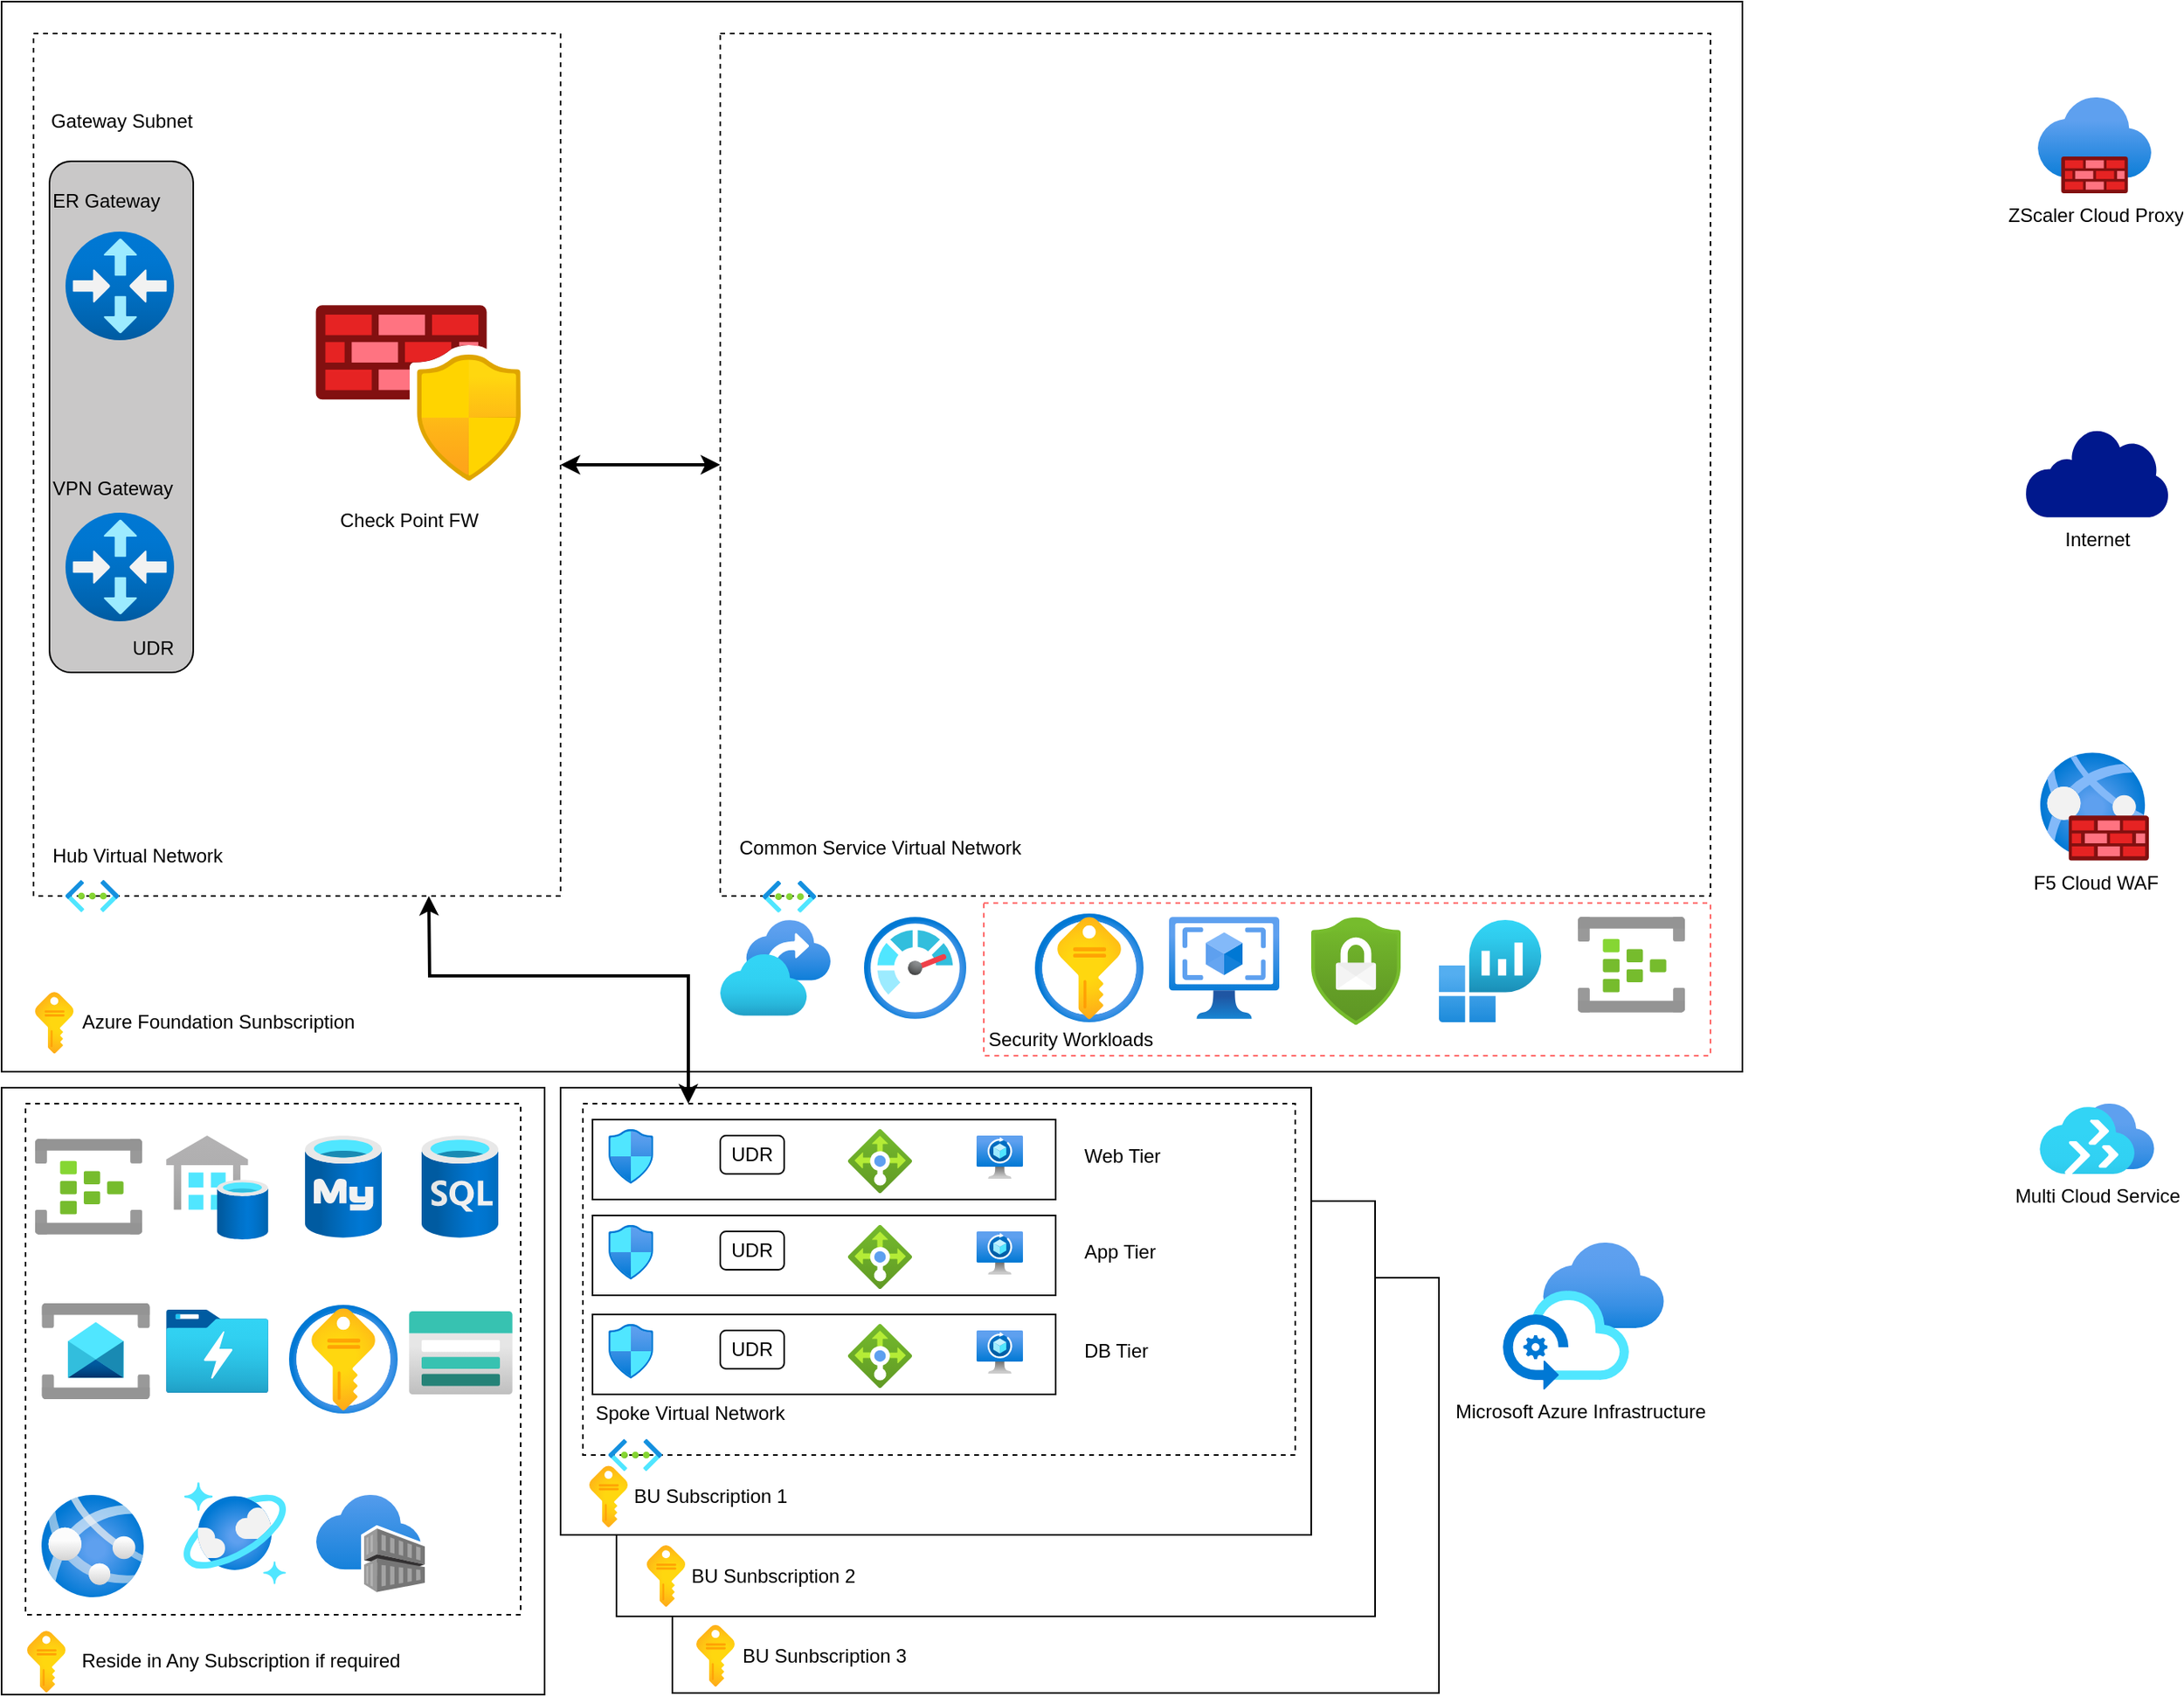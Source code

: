 <mxfile version="21.0.2" type="device"><diagram id="jAfEalQiLqTtYONkUWSc" name="Page-1"><mxGraphModel dx="7011" dy="3429" grid="1" gridSize="10" guides="1" tooltips="1" connect="1" arrows="1" fold="1" page="1" pageScale="1" pageWidth="1654" pageHeight="1169" math="0" shadow="0"><root><mxCell id="0"/><mxCell id="1" parent="0"/><mxCell id="hq_IeRflFX9yK04Q7k6n-3" value="" style="rounded=0;whiteSpace=wrap;html=1;" vertex="1" parent="1"><mxGeometry x="-4820" y="-2290" width="1090" height="670" as="geometry"/></mxCell><mxCell id="hq_IeRflFX9yK04Q7k6n-105" value="" style="group" vertex="1" connectable="0" parent="1"><mxGeometry x="-4800" y="-2270" width="330" height="550" as="geometry"/></mxCell><mxCell id="hq_IeRflFX9yK04Q7k6n-29" value="" style="rounded=0;whiteSpace=wrap;html=1;dashed=1;" vertex="1" parent="hq_IeRflFX9yK04Q7k6n-105"><mxGeometry width="330" height="540" as="geometry"/></mxCell><mxCell id="hq_IeRflFX9yK04Q7k6n-14" value="" style="aspect=fixed;html=1;points=[];align=center;image;fontSize=12;image=img/lib/azure2/networking/Virtual_Networks.svg;" vertex="1" parent="hq_IeRflFX9yK04Q7k6n-105"><mxGeometry x="20" y="530" width="33.5" height="20" as="geometry"/></mxCell><mxCell id="hq_IeRflFX9yK04Q7k6n-35" value="Hub Virtual Network" style="text;html=1;strokeColor=none;fillColor=none;align=left;verticalAlign=middle;whiteSpace=wrap;rounded=0;" vertex="1" parent="hq_IeRflFX9yK04Q7k6n-105"><mxGeometry x="10" y="500" width="185" height="30" as="geometry"/></mxCell><mxCell id="hq_IeRflFX9yK04Q7k6n-100" value="" style="rounded=1;whiteSpace=wrap;html=1;arcSize=0;dashed=1;strokeColor=#FF6666;" vertex="1" parent="1"><mxGeometry x="-4205" y="-1725.63" width="455" height="95.63" as="geometry"/></mxCell><mxCell id="hq_IeRflFX9yK04Q7k6n-4" value="" style="rounded=0;whiteSpace=wrap;html=1;" vertex="1" parent="1"><mxGeometry x="-4820" y="-1610" width="340" height="380" as="geometry"/></mxCell><mxCell id="hq_IeRflFX9yK04Q7k6n-5" value="" style="rounded=0;whiteSpace=wrap;html=1;dashed=1;" vertex="1" parent="1"><mxGeometry x="-4805" y="-1600" width="310" height="320" as="geometry"/></mxCell><mxCell id="hq_IeRflFX9yK04Q7k6n-6" value="" style="rounded=0;whiteSpace=wrap;html=1;" vertex="1" parent="1"><mxGeometry x="-4400" y="-1491" width="480" height="260" as="geometry"/></mxCell><mxCell id="hq_IeRflFX9yK04Q7k6n-7" value="" style="rounded=0;whiteSpace=wrap;html=1;" vertex="1" parent="1"><mxGeometry x="-4435" y="-1539" width="475" height="260" as="geometry"/></mxCell><mxCell id="hq_IeRflFX9yK04Q7k6n-8" value="" style="rounded=0;whiteSpace=wrap;html=1;" vertex="1" parent="1"><mxGeometry x="-4470" y="-1610" width="470" height="280" as="geometry"/></mxCell><mxCell id="hq_IeRflFX9yK04Q7k6n-18" value="" style="aspect=fixed;html=1;points=[];align=center;image;fontSize=12;image=img/lib/azure2/general/Subscriptions.svg;" vertex="1" parent="1"><mxGeometry x="-4799" y="-1670" width="24" height="38.73" as="geometry"/></mxCell><mxCell id="hq_IeRflFX9yK04Q7k6n-19" value="" style="aspect=fixed;html=1;points=[];align=center;image;fontSize=12;image=img/lib/azure2/general/Subscriptions.svg;" vertex="1" parent="1"><mxGeometry x="-4452" y="-1373.36" width="24" height="38.73" as="geometry"/></mxCell><mxCell id="hq_IeRflFX9yK04Q7k6n-20" value="" style="aspect=fixed;html=1;points=[];align=center;image;fontSize=12;image=img/lib/azure2/general/Subscriptions.svg;" vertex="1" parent="1"><mxGeometry x="-4804" y="-1270" width="24" height="38.73" as="geometry"/></mxCell><mxCell id="hq_IeRflFX9yK04Q7k6n-21" value="" style="aspect=fixed;html=1;points=[];align=center;image;fontSize=12;image=img/lib/azure2/general/Subscriptions.svg;" vertex="1" parent="1"><mxGeometry x="-4416" y="-1323.63" width="24" height="38.73" as="geometry"/></mxCell><mxCell id="hq_IeRflFX9yK04Q7k6n-22" value="" style="aspect=fixed;html=1;points=[];align=center;image;fontSize=12;image=img/lib/azure2/general/Subscriptions.svg;" vertex="1" parent="1"><mxGeometry x="-4385" y="-1273.73" width="24" height="38.73" as="geometry"/></mxCell><mxCell id="hq_IeRflFX9yK04Q7k6n-23" value="Azure Foundation Sunbscription&amp;nbsp;" style="text;html=1;strokeColor=none;fillColor=none;align=center;verticalAlign=middle;whiteSpace=wrap;rounded=0;" vertex="1" parent="1"><mxGeometry x="-4775" y="-1665.63" width="185" height="30" as="geometry"/></mxCell><mxCell id="hq_IeRflFX9yK04Q7k6n-24" value="BU Subscription 1" style="text;html=1;strokeColor=none;fillColor=none;align=left;verticalAlign=middle;whiteSpace=wrap;rounded=0;" vertex="1" parent="1"><mxGeometry x="-4426" y="-1368.99" width="185" height="30" as="geometry"/></mxCell><mxCell id="hq_IeRflFX9yK04Q7k6n-25" value="BU Sunbscription 2&amp;nbsp;" style="text;html=1;strokeColor=none;fillColor=none;align=left;verticalAlign=middle;whiteSpace=wrap;rounded=0;" vertex="1" parent="1"><mxGeometry x="-4390" y="-1319.27" width="185" height="30" as="geometry"/></mxCell><mxCell id="hq_IeRflFX9yK04Q7k6n-26" value="BU Sunbscription 3&amp;nbsp;" style="text;html=1;strokeColor=none;fillColor=none;align=left;verticalAlign=middle;whiteSpace=wrap;rounded=0;" vertex="1" parent="1"><mxGeometry x="-4358" y="-1269.37" width="185" height="30" as="geometry"/></mxCell><mxCell id="hq_IeRflFX9yK04Q7k6n-27" value="Reside in Any Subscription if required" style="text;html=1;strokeColor=none;fillColor=none;align=center;verticalAlign=middle;whiteSpace=wrap;rounded=0;" vertex="1" parent="1"><mxGeometry x="-4780" y="-1265.63" width="220" height="30" as="geometry"/></mxCell><mxCell id="hq_IeRflFX9yK04Q7k6n-30" value="" style="rounded=0;whiteSpace=wrap;html=1;dashed=1;" vertex="1" parent="1"><mxGeometry x="-4370" y="-2270" width="620" height="540" as="geometry"/></mxCell><mxCell id="hq_IeRflFX9yK04Q7k6n-33" value="" style="aspect=fixed;html=1;points=[];align=center;image;fontSize=12;image=img/lib/azure2/security/Key_Vaults.svg;" vertex="1" parent="1"><mxGeometry x="-4173" y="-1719" width="68" height="68" as="geometry"/></mxCell><mxCell id="hq_IeRflFX9yK04Q7k6n-34" value="" style="aspect=fixed;html=1;points=[];align=center;image;fontSize=12;image=img/lib/azure2/security/Security_Center.svg;" vertex="1" parent="1"><mxGeometry x="-4000" y="-1717" width="56.0" height="68" as="geometry"/></mxCell><mxCell id="hq_IeRflFX9yK04Q7k6n-40" value="" style="rounded=1;whiteSpace=wrap;html=1;fillColor=#C9C8C8;" vertex="1" parent="1"><mxGeometry x="-4790" y="-2190" width="90" height="320" as="geometry"/></mxCell><mxCell id="hq_IeRflFX9yK04Q7k6n-37" value="" style="aspect=fixed;html=1;points=[];align=center;image;fontSize=12;image=img/lib/azure2/networking/Virtual_Router.svg;" vertex="1" parent="1"><mxGeometry x="-4780" y="-2146" width="68" height="68" as="geometry"/></mxCell><mxCell id="hq_IeRflFX9yK04Q7k6n-38" value="" style="aspect=fixed;html=1;points=[];align=center;image;fontSize=12;image=img/lib/azure2/networking/Virtual_Router.svg;" vertex="1" parent="1"><mxGeometry x="-4780" y="-1970" width="68" height="68" as="geometry"/></mxCell><mxCell id="hq_IeRflFX9yK04Q7k6n-39" value="" style="aspect=fixed;html=1;points=[];align=center;image;fontSize=12;image=img/lib/azure2/networking/Azure_Firewall_Manager.svg;" vertex="1" parent="1"><mxGeometry x="-4623.33" y="-2100" width="128.33" height="110" as="geometry"/></mxCell><mxCell id="hq_IeRflFX9yK04Q7k6n-41" value="VPN Gateway" style="text;html=1;strokeColor=none;fillColor=none;align=left;verticalAlign=middle;whiteSpace=wrap;rounded=0;" vertex="1" parent="1"><mxGeometry x="-4790" y="-2000" width="90" height="30" as="geometry"/></mxCell><mxCell id="hq_IeRflFX9yK04Q7k6n-42" value="ER Gateway" style="text;html=1;strokeColor=none;fillColor=none;align=left;verticalAlign=middle;whiteSpace=wrap;rounded=0;" vertex="1" parent="1"><mxGeometry x="-4790" y="-2180" width="90" height="30" as="geometry"/></mxCell><mxCell id="hq_IeRflFX9yK04Q7k6n-43" value="Gateway Subnet" style="text;html=1;strokeColor=none;fillColor=none;align=left;verticalAlign=middle;whiteSpace=wrap;rounded=0;" vertex="1" parent="1"><mxGeometry x="-4791" y="-2230" width="101" height="30" as="geometry"/></mxCell><mxCell id="hq_IeRflFX9yK04Q7k6n-44" value="Check Point FW" style="text;html=1;strokeColor=none;fillColor=none;align=left;verticalAlign=middle;whiteSpace=wrap;rounded=0;" vertex="1" parent="1"><mxGeometry x="-4609.66" y="-1980" width="101" height="30" as="geometry"/></mxCell><mxCell id="hq_IeRflFX9yK04Q7k6n-45" value="UDR" style="text;html=1;strokeColor=none;fillColor=none;align=left;verticalAlign=middle;whiteSpace=wrap;rounded=0;" vertex="1" parent="1"><mxGeometry x="-4740" y="-1900" width="34" height="30" as="geometry"/></mxCell><mxCell id="hq_IeRflFX9yK04Q7k6n-47" value="" style="aspect=fixed;html=1;points=[];align=center;image;fontSize=12;image=img/lib/azure2/databases/Azure_Database_MySQL_Server.svg;" vertex="1" parent="1"><mxGeometry x="-4630" y="-1580" width="48" height="64" as="geometry"/></mxCell><mxCell id="hq_IeRflFX9yK04Q7k6n-48" value="" style="aspect=fixed;html=1;points=[];align=center;image;fontSize=12;image=img/lib/azure2/databases/SQL_Database.svg;" vertex="1" parent="1"><mxGeometry x="-4557" y="-1580" width="48" height="64" as="geometry"/></mxCell><mxCell id="hq_IeRflFX9yK04Q7k6n-49" value="" style="aspect=fixed;html=1;points=[];align=center;image;fontSize=12;image=img/lib/azure2/databases/SQL_Data_Warehouses.svg;" vertex="1" parent="1"><mxGeometry x="-4717" y="-1580" width="64" height="65" as="geometry"/></mxCell><mxCell id="hq_IeRflFX9yK04Q7k6n-50" value="" style="aspect=fixed;html=1;points=[];align=center;image;fontSize=12;image=img/lib/azure2/iot/Event_Hubs.svg;" vertex="1" parent="1"><mxGeometry x="-4799" y="-1578" width="67" height="60" as="geometry"/></mxCell><mxCell id="hq_IeRflFX9yK04Q7k6n-51" value="" style="aspect=fixed;html=1;points=[];align=center;image;fontSize=12;image=img/lib/azure2/storage/Storage_Accounts.svg;" vertex="1" parent="1"><mxGeometry x="-4565" y="-1470" width="65" height="52" as="geometry"/></mxCell><mxCell id="hq_IeRflFX9yK04Q7k6n-52" value="" style="aspect=fixed;html=1;points=[];align=center;image;fontSize=12;image=img/lib/azure2/security/Key_Vaults.svg;" vertex="1" parent="1"><mxGeometry x="-4640" y="-1474" width="68" height="68" as="geometry"/></mxCell><mxCell id="hq_IeRflFX9yK04Q7k6n-53" value="" style="aspect=fixed;html=1;points=[];align=center;image;fontSize=12;image=img/lib/azure2/storage/Data_Lake_Storage_Gen1.svg;" vertex="1" parent="1"><mxGeometry x="-4717" y="-1471" width="64" height="52" as="geometry"/></mxCell><mxCell id="hq_IeRflFX9yK04Q7k6n-54" value="" style="aspect=fixed;html=1;points=[];align=center;image;fontSize=12;image=img/lib/azure2/containers/App_Services.svg;" vertex="1" parent="1"><mxGeometry x="-4795" y="-1355" width="64" height="64" as="geometry"/></mxCell><mxCell id="hq_IeRflFX9yK04Q7k6n-55" value="" style="aspect=fixed;html=1;points=[];align=center;image;fontSize=12;image=img/lib/azure2/databases/Azure_Cosmos_DB.svg;" vertex="1" parent="1"><mxGeometry x="-4706" y="-1363" width="64" height="64" as="geometry"/></mxCell><mxCell id="hq_IeRflFX9yK04Q7k6n-56" value="" style="aspect=fixed;html=1;points=[];align=center;image;fontSize=12;image=img/lib/azure2/containers/Container_Registries.svg;" vertex="1" parent="1"><mxGeometry x="-4623" y="-1355" width="68" height="61" as="geometry"/></mxCell><mxCell id="hq_IeRflFX9yK04Q7k6n-57" value="" style="aspect=fixed;html=1;points=[];align=center;image;fontSize=12;image=img/lib/azure2/integration/Service_Bus.svg;" vertex="1" parent="1"><mxGeometry x="-4795" y="-1475" width="68" height="60" as="geometry"/></mxCell><mxCell id="hq_IeRflFX9yK04Q7k6n-93" value="" style="rounded=0;whiteSpace=wrap;html=1;dashed=1;" vertex="1" parent="1"><mxGeometry x="-4456" y="-1600" width="446" height="220" as="geometry"/></mxCell><mxCell id="hq_IeRflFX9yK04Q7k6n-68" value="" style="group" vertex="1" connectable="0" parent="1"><mxGeometry x="-4450" y="-1590" width="430" height="50" as="geometry"/></mxCell><mxCell id="hq_IeRflFX9yK04Q7k6n-59" value="" style="rounded=0;whiteSpace=wrap;html=1;" vertex="1" parent="hq_IeRflFX9yK04Q7k6n-68"><mxGeometry width="290" height="50" as="geometry"/></mxCell><mxCell id="hq_IeRflFX9yK04Q7k6n-62" value="" style="aspect=fixed;html=1;points=[];align=center;image;fontSize=12;image=img/lib/azure2/networking/Network_Security_Groups.svg;" vertex="1" parent="hq_IeRflFX9yK04Q7k6n-68"><mxGeometry x="10" y="6" width="27.99" height="34" as="geometry"/></mxCell><mxCell id="hq_IeRflFX9yK04Q7k6n-63" value="" style="aspect=fixed;html=1;points=[];align=center;image;fontSize=12;image=img/lib/azure2/networking/Load_Balancers.svg;" vertex="1" parent="hq_IeRflFX9yK04Q7k6n-68"><mxGeometry x="160" y="6" width="40" height="40" as="geometry"/></mxCell><mxCell id="hq_IeRflFX9yK04Q7k6n-64" value="" style="aspect=fixed;html=1;points=[];align=center;image;fontSize=12;image=img/lib/azure2/networking/Spot_VM.svg;" vertex="1" parent="hq_IeRflFX9yK04Q7k6n-68"><mxGeometry x="240.38" y="10" width="29.24" height="27" as="geometry"/></mxCell><mxCell id="hq_IeRflFX9yK04Q7k6n-65" value="UDR" style="rounded=1;whiteSpace=wrap;html=1;" vertex="1" parent="hq_IeRflFX9yK04Q7k6n-68"><mxGeometry x="80" y="10" width="40" height="24" as="geometry"/></mxCell><mxCell id="hq_IeRflFX9yK04Q7k6n-67" value="Web Tier" style="text;html=1;strokeColor=none;fillColor=none;align=left;verticalAlign=middle;whiteSpace=wrap;rounded=0;" vertex="1" parent="hq_IeRflFX9yK04Q7k6n-68"><mxGeometry x="305.5" y="8" width="124.5" height="30" as="geometry"/></mxCell><mxCell id="hq_IeRflFX9yK04Q7k6n-69" value="" style="group" vertex="1" connectable="0" parent="1"><mxGeometry x="-4450" y="-1530" width="430" height="50" as="geometry"/></mxCell><mxCell id="hq_IeRflFX9yK04Q7k6n-70" value="" style="rounded=0;whiteSpace=wrap;html=1;" vertex="1" parent="hq_IeRflFX9yK04Q7k6n-69"><mxGeometry width="290" height="50" as="geometry"/></mxCell><mxCell id="hq_IeRflFX9yK04Q7k6n-71" value="" style="aspect=fixed;html=1;points=[];align=center;image;fontSize=12;image=img/lib/azure2/networking/Network_Security_Groups.svg;" vertex="1" parent="hq_IeRflFX9yK04Q7k6n-69"><mxGeometry x="10" y="6" width="27.99" height="34" as="geometry"/></mxCell><mxCell id="hq_IeRflFX9yK04Q7k6n-72" value="" style="aspect=fixed;html=1;points=[];align=center;image;fontSize=12;image=img/lib/azure2/networking/Load_Balancers.svg;" vertex="1" parent="hq_IeRflFX9yK04Q7k6n-69"><mxGeometry x="160" y="6" width="40" height="40" as="geometry"/></mxCell><mxCell id="hq_IeRflFX9yK04Q7k6n-73" value="" style="aspect=fixed;html=1;points=[];align=center;image;fontSize=12;image=img/lib/azure2/networking/Spot_VM.svg;" vertex="1" parent="hq_IeRflFX9yK04Q7k6n-69"><mxGeometry x="240.38" y="10" width="29.24" height="27" as="geometry"/></mxCell><mxCell id="hq_IeRflFX9yK04Q7k6n-74" value="UDR" style="rounded=1;whiteSpace=wrap;html=1;" vertex="1" parent="hq_IeRflFX9yK04Q7k6n-69"><mxGeometry x="80" y="10" width="40" height="24" as="geometry"/></mxCell><mxCell id="hq_IeRflFX9yK04Q7k6n-75" value="App Tier" style="text;html=1;strokeColor=none;fillColor=none;align=left;verticalAlign=middle;whiteSpace=wrap;rounded=0;" vertex="1" parent="hq_IeRflFX9yK04Q7k6n-69"><mxGeometry x="305.5" y="8" width="124.5" height="30" as="geometry"/></mxCell><mxCell id="hq_IeRflFX9yK04Q7k6n-84" value="Microsoft Azure Infrastructure&amp;nbsp;" style="aspect=fixed;html=1;points=[];align=center;image;fontSize=12;image=img/lib/azure2/other/Azure_Backup_Center.svg;" vertex="1" parent="1"><mxGeometry x="-3880" y="-1513" width="100.9" height="92" as="geometry"/></mxCell><mxCell id="hq_IeRflFX9yK04Q7k6n-86" value="" style="group" vertex="1" connectable="0" parent="1"><mxGeometry x="-4450" y="-1468" width="430" height="50" as="geometry"/></mxCell><mxCell id="hq_IeRflFX9yK04Q7k6n-87" value="" style="rounded=0;whiteSpace=wrap;html=1;" vertex="1" parent="hq_IeRflFX9yK04Q7k6n-86"><mxGeometry width="290" height="50" as="geometry"/></mxCell><mxCell id="hq_IeRflFX9yK04Q7k6n-88" value="" style="aspect=fixed;html=1;points=[];align=center;image;fontSize=12;image=img/lib/azure2/networking/Network_Security_Groups.svg;" vertex="1" parent="hq_IeRflFX9yK04Q7k6n-86"><mxGeometry x="10" y="6" width="27.99" height="34" as="geometry"/></mxCell><mxCell id="hq_IeRflFX9yK04Q7k6n-89" value="" style="aspect=fixed;html=1;points=[];align=center;image;fontSize=12;image=img/lib/azure2/networking/Load_Balancers.svg;" vertex="1" parent="hq_IeRflFX9yK04Q7k6n-86"><mxGeometry x="160" y="6" width="40" height="40" as="geometry"/></mxCell><mxCell id="hq_IeRflFX9yK04Q7k6n-90" value="" style="aspect=fixed;html=1;points=[];align=center;image;fontSize=12;image=img/lib/azure2/networking/Spot_VM.svg;" vertex="1" parent="hq_IeRflFX9yK04Q7k6n-86"><mxGeometry x="240.38" y="10" width="29.24" height="27" as="geometry"/></mxCell><mxCell id="hq_IeRflFX9yK04Q7k6n-91" value="UDR" style="rounded=1;whiteSpace=wrap;html=1;" vertex="1" parent="hq_IeRflFX9yK04Q7k6n-86"><mxGeometry x="80" y="10" width="40" height="24" as="geometry"/></mxCell><mxCell id="hq_IeRflFX9yK04Q7k6n-92" value="DB Tier" style="text;html=1;strokeColor=none;fillColor=none;align=left;verticalAlign=middle;whiteSpace=wrap;rounded=0;" vertex="1" parent="hq_IeRflFX9yK04Q7k6n-86"><mxGeometry x="305.5" y="8" width="124.5" height="30" as="geometry"/></mxCell><mxCell id="hq_IeRflFX9yK04Q7k6n-15" value="" style="aspect=fixed;html=1;points=[];align=center;image;fontSize=12;image=img/lib/azure2/networking/Virtual_Networks.svg;" vertex="1" parent="1"><mxGeometry x="-4440" y="-1390" width="33.5" height="20" as="geometry"/></mxCell><mxCell id="hq_IeRflFX9yK04Q7k6n-36" value="Spoke Virtual Network" style="text;html=1;strokeColor=none;fillColor=none;align=left;verticalAlign=middle;whiteSpace=wrap;rounded=0;" vertex="1" parent="1"><mxGeometry x="-4450" y="-1421" width="185" height="30" as="geometry"/></mxCell><mxCell id="hq_IeRflFX9yK04Q7k6n-94" value="" style="aspect=fixed;html=1;points=[];align=center;image;fontSize=12;image=img/lib/azure2/storage/Recovery_Services_Vaults.svg;" vertex="1" parent="1"><mxGeometry x="-4370" y="-1715" width="69" height="60" as="geometry"/></mxCell><mxCell id="hq_IeRflFX9yK04Q7k6n-96" value="" style="aspect=fixed;html=1;points=[];align=center;image;fontSize=12;image=img/lib/azure2/management_governance/Monitor.svg;" vertex="1" parent="1"><mxGeometry x="-4280" y="-1717" width="64" height="64" as="geometry"/></mxCell><mxCell id="hq_IeRflFX9yK04Q7k6n-97" value="" style="aspect=fixed;html=1;points=[];align=center;image;fontSize=12;image=img/lib/azure2/analytics/Event_Hubs.svg;" vertex="1" parent="1"><mxGeometry x="-3833" y="-1717" width="67" height="60" as="geometry"/></mxCell><mxCell id="hq_IeRflFX9yK04Q7k6n-98" value="" style="aspect=fixed;html=1;points=[];align=center;image;fontSize=12;image=img/lib/azure2/analytics/Log_Analytics_Workspaces.svg;" vertex="1" parent="1"><mxGeometry x="-3920" y="-1715" width="64" height="64" as="geometry"/></mxCell><mxCell id="hq_IeRflFX9yK04Q7k6n-99" value="" style="aspect=fixed;html=1;points=[];align=center;image;fontSize=12;image=img/lib/azure2/compute/OS_Images_Classic.svg;" vertex="1" parent="1"><mxGeometry x="-4089" y="-1717" width="69" height="64" as="geometry"/></mxCell><mxCell id="hq_IeRflFX9yK04Q7k6n-101" value="Security Workloads" style="text;html=1;strokeColor=none;fillColor=none;align=left;verticalAlign=middle;whiteSpace=wrap;rounded=0;" vertex="1" parent="1"><mxGeometry x="-4204" y="-1651" width="185" height="21" as="geometry"/></mxCell><mxCell id="hq_IeRflFX9yK04Q7k6n-106" value="" style="aspect=fixed;html=1;points=[];align=center;image;fontSize=12;image=img/lib/azure2/networking/Virtual_Networks.svg;" vertex="1" parent="1"><mxGeometry x="-4343.5" y="-1739.63" width="33.5" height="20" as="geometry"/></mxCell><mxCell id="hq_IeRflFX9yK04Q7k6n-107" value="" style="endArrow=classic;startArrow=classic;html=1;rounded=0;entryX=1;entryY=0.5;entryDx=0;entryDy=0;exitX=0;exitY=0.5;exitDx=0;exitDy=0;strokeWidth=2;" edge="1" parent="1" source="hq_IeRflFX9yK04Q7k6n-30" target="hq_IeRflFX9yK04Q7k6n-29"><mxGeometry width="50" height="50" relative="1" as="geometry"><mxPoint x="-4448.25" y="-1990" as="sourcePoint"/><mxPoint x="-4398.25" y="-2040" as="targetPoint"/></mxGeometry></mxCell><mxCell id="hq_IeRflFX9yK04Q7k6n-108" value="" style="endArrow=classic;startArrow=classic;html=1;rounded=0;entryX=0.75;entryY=1;entryDx=0;entryDy=0;strokeWidth=2;" edge="1" parent="1" target="hq_IeRflFX9yK04Q7k6n-29"><mxGeometry width="50" height="50" relative="1" as="geometry"><mxPoint x="-4390" y="-1600" as="sourcePoint"/><mxPoint x="-4220" y="-1740" as="targetPoint"/><Array as="points"><mxPoint x="-4390" y="-1680"/><mxPoint x="-4552" y="-1680"/></Array></mxGeometry></mxCell><mxCell id="hq_IeRflFX9yK04Q7k6n-113" value="Internet" style="sketch=0;aspect=fixed;pointerEvents=1;shadow=0;dashed=0;html=1;strokeColor=none;labelPosition=center;verticalLabelPosition=bottom;verticalAlign=top;align=center;fillColor=#00188D;shape=mxgraph.mscae.enterprise.internet" vertex="1" parent="1"><mxGeometry x="-3553" y="-2022.9" width="90" height="55.8" as="geometry"/></mxCell><mxCell id="hq_IeRflFX9yK04Q7k6n-114" value="ZScaler Cloud Proxy" style="aspect=fixed;html=1;points=[];align=center;image;fontSize=12;image=img/lib/azure2/networking/Firewalls.svg;" vertex="1" parent="1"><mxGeometry x="-3545" y="-2230" width="71" height="60" as="geometry"/></mxCell><mxCell id="hq_IeRflFX9yK04Q7k6n-117" value="F5 Cloud WAF" style="aspect=fixed;html=1;points=[];align=center;image;fontSize=12;image=img/lib/azure2/networking/Web_Application_Firewall_Policies_WAF.svg;" vertex="1" parent="1"><mxGeometry x="-3543.5" y="-1820" width="68" height="68" as="geometry"/></mxCell><mxCell id="hq_IeRflFX9yK04Q7k6n-118" value="Multi Cloud Service" style="aspect=fixed;html=1;points=[];align=center;image;fontSize=12;image=img/lib/azure2/migrate/Azure_Migrate.svg;" vertex="1" parent="1"><mxGeometry x="-3544" y="-1600" width="72" height="44" as="geometry"/></mxCell><mxCell id="hq_IeRflFX9yK04Q7k6n-119" value="Common Service Virtual Network" style="text;html=1;strokeColor=none;fillColor=none;align=left;verticalAlign=middle;whiteSpace=wrap;rounded=0;" vertex="1" parent="1"><mxGeometry x="-4360" y="-1775" width="185" height="30" as="geometry"/></mxCell></root></mxGraphModel></diagram></mxfile>